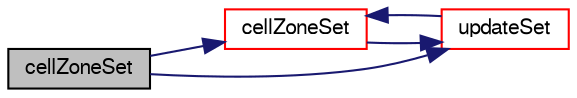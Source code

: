 digraph "cellZoneSet"
{
  bgcolor="transparent";
  edge [fontname="FreeSans",fontsize="10",labelfontname="FreeSans",labelfontsize="10"];
  node [fontname="FreeSans",fontsize="10",shape=record];
  rankdir="LR";
  Node328 [label="cellZoneSet",height=0.2,width=0.4,color="black", fillcolor="grey75", style="filled", fontcolor="black"];
  Node328 -> Node329 [color="midnightblue",fontsize="10",style="solid",fontname="FreeSans"];
  Node329 [label="cellZoneSet",height=0.2,width=0.4,color="red",URL="$a25442.html#a9a2cf8cf2aa415cad5f26b53bd662082",tooltip="Construct from objectRegistry and name. "];
  Node329 -> Node637 [color="midnightblue",fontsize="10",style="solid",fontname="FreeSans"];
  Node637 [label="updateSet",height=0.2,width=0.4,color="red",URL="$a25442.html#afc9e2e914d3928dd7281d2ac71452052",tooltip="Sort addressing and make cellSet part consistent with addressing. "];
  Node637 -> Node329 [color="midnightblue",fontsize="10",style="solid",fontname="FreeSans"];
  Node328 -> Node637 [color="midnightblue",fontsize="10",style="solid",fontname="FreeSans"];
}
